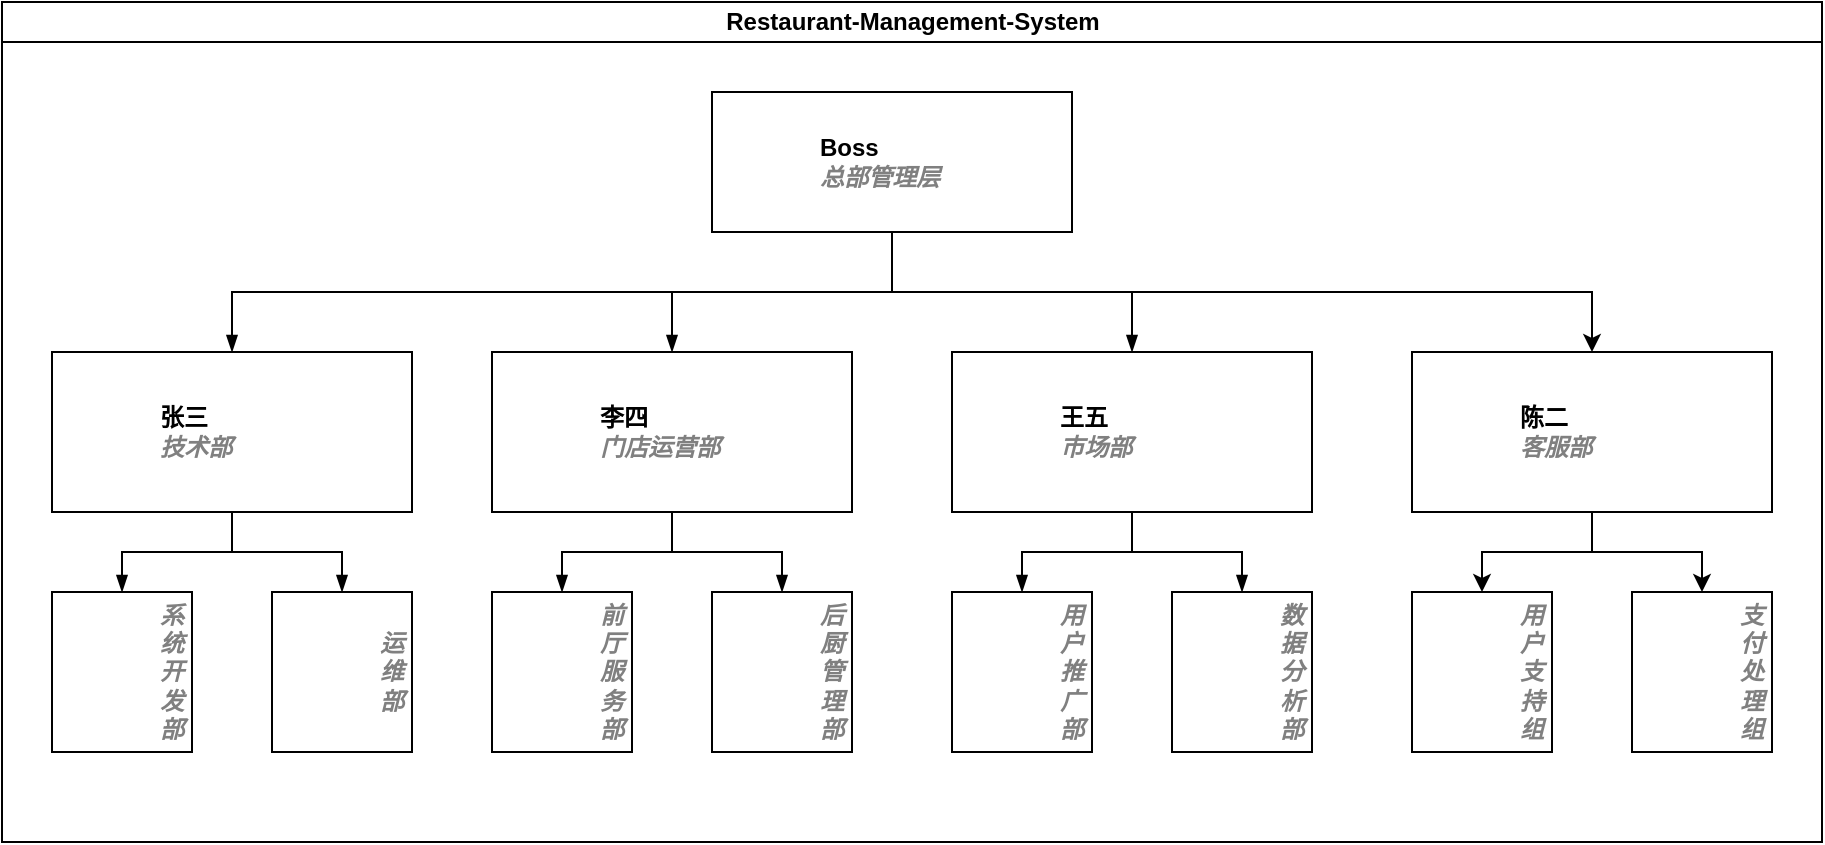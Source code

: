 <mxfile version="22.1.2" type="device">
  <diagram id="prtHgNgQTEPvFCAcTncT" name="Page-1">
    <mxGraphModel dx="1179" dy="859" grid="1" gridSize="10" guides="1" tooltips="1" connect="1" arrows="1" fold="1" page="1" pageScale="1" pageWidth="827" pageHeight="1169" math="0" shadow="0">
      <root>
        <mxCell id="0" />
        <mxCell id="1" parent="0" />
        <mxCell id="dNxyNK7c78bLwvsdeMH5-11" value="Restaurant-Management-System" style="swimlane;html=1;startSize=20;horizontal=1;containerType=tree;glass=0;" parent="1" vertex="1">
          <mxGeometry x="10" y="80" width="910" height="420" as="geometry" />
        </mxCell>
        <mxCell id="DWaTF968mt7kBWjoeDm0-2" style="edgeStyle=orthogonalEdgeStyle;rounded=0;orthogonalLoop=1;jettySize=auto;html=1;exitX=0.5;exitY=1;exitDx=0;exitDy=0;" edge="1" parent="dNxyNK7c78bLwvsdeMH5-11" source="dNxyNK7c78bLwvsdeMH5-12" target="DWaTF968mt7kBWjoeDm0-1">
          <mxGeometry relative="1" as="geometry" />
        </mxCell>
        <UserObject label="Boss&lt;br&gt;&lt;font color=&quot;#808080&quot;&gt;&lt;i&gt;总部管理层&lt;/i&gt;&lt;/font&gt;" name="Tessa Miller" position="CFO" location="Office 1" email="me@example.com" placeholders="1" id="dNxyNK7c78bLwvsdeMH5-12">
          <mxCell style="label;image=https://cdn3.iconfinder.com/data/icons/user-avatars-1/512/users-3-128.png;whiteSpace=wrap;html=1;rounded=0;glass=0;treeMoving=1;treeFolding=1;" parent="dNxyNK7c78bLwvsdeMH5-11" vertex="1">
            <mxGeometry x="355" y="45" width="180" height="70" as="geometry" />
          </mxCell>
        </UserObject>
        <mxCell id="dNxyNK7c78bLwvsdeMH5-13" value="" style="endArrow=blockThin;endFill=1;fontSize=11;edgeStyle=elbowEdgeStyle;elbow=vertical;rounded=0;" parent="dNxyNK7c78bLwvsdeMH5-11" source="dNxyNK7c78bLwvsdeMH5-12" target="dNxyNK7c78bLwvsdeMH5-14" edge="1">
          <mxGeometry relative="1" as="geometry" />
        </mxCell>
        <UserObject label="张三&lt;br&gt;&lt;i style=&quot;color: gray&quot;&gt;技术部&lt;/i&gt;" name="Edward Morrison" position="Brand Manager" location="Office 2" email="me@example.com" placeholders="1" id="dNxyNK7c78bLwvsdeMH5-14">
          <mxCell style="label;image=https://cdn3.iconfinder.com/data/icons/user-avatars-1/512/users-10-3-128.png;whiteSpace=wrap;html=1;rounded=0;glass=0;treeFolding=1;treeMoving=1;" parent="dNxyNK7c78bLwvsdeMH5-11" vertex="1">
            <mxGeometry x="25" y="175" width="180" height="80" as="geometry" />
          </mxCell>
        </UserObject>
        <mxCell id="dNxyNK7c78bLwvsdeMH5-15" value="" style="endArrow=blockThin;endFill=1;fontSize=11;edgeStyle=elbowEdgeStyle;elbow=vertical;rounded=0;" parent="dNxyNK7c78bLwvsdeMH5-11" source="dNxyNK7c78bLwvsdeMH5-12" target="dNxyNK7c78bLwvsdeMH5-16" edge="1">
          <mxGeometry relative="1" as="geometry" />
        </mxCell>
        <UserObject label="李四&lt;br&gt;&lt;font color=&quot;#808080&quot;&gt;&lt;i&gt;门店运营部&lt;/i&gt;&lt;/font&gt;" name="Evan Valet" position="HR Director" location="Office 4" email="me@example.com" placeholders="1" id="dNxyNK7c78bLwvsdeMH5-16">
          <mxCell style="label;image=https://cdn3.iconfinder.com/data/icons/user-avatars-1/512/users-9-2-128.png;whiteSpace=wrap;html=1;rounded=0;glass=0;treeFolding=1;treeMoving=1;" parent="dNxyNK7c78bLwvsdeMH5-11" vertex="1">
            <mxGeometry x="245" y="175" width="180" height="80" as="geometry" />
          </mxCell>
        </UserObject>
        <mxCell id="dNxyNK7c78bLwvsdeMH5-17" value="" style="endArrow=blockThin;endFill=1;fontSize=11;edgeStyle=elbowEdgeStyle;elbow=vertical;rounded=0;" parent="dNxyNK7c78bLwvsdeMH5-11" source="dNxyNK7c78bLwvsdeMH5-12" target="dNxyNK7c78bLwvsdeMH5-18" edge="1">
          <mxGeometry relative="1" as="geometry" />
        </mxCell>
        <UserObject label="王五&lt;br&gt;&lt;font color=&quot;#808080&quot;&gt;&lt;i&gt;市场部&lt;/i&gt;&lt;/font&gt;" name="Alison Donovan" position="System Admin" location="Office 3" email="me@example.com" placeholders="1" id="dNxyNK7c78bLwvsdeMH5-18">
          <mxCell style="label;image=https://cdn3.iconfinder.com/data/icons/user-avatars-1/512/users-2-128.png;whiteSpace=wrap;html=1;rounded=0;glass=0;" parent="dNxyNK7c78bLwvsdeMH5-11" vertex="1">
            <mxGeometry x="475" y="175" width="180" height="80" as="geometry" />
          </mxCell>
        </UserObject>
        <UserObject label="陈二&lt;br&gt;&lt;font color=&quot;#808080&quot;&gt;&lt;i&gt;客服部&lt;/i&gt;&lt;/font&gt;" name="Alison Donovan" position="System Admin" location="Office 3" email="me@example.com" placeholders="1" id="DWaTF968mt7kBWjoeDm0-1">
          <mxCell style="label;image=https://cdn3.iconfinder.com/data/icons/user-avatars-1/512/users-2-128.png;whiteSpace=wrap;html=1;rounded=0;glass=0;" vertex="1" parent="dNxyNK7c78bLwvsdeMH5-11">
            <mxGeometry x="705" y="175" width="180" height="80" as="geometry" />
          </mxCell>
        </UserObject>
        <mxCell id="DWaTF968mt7kBWjoeDm0-12" value="" style="endArrow=blockThin;endFill=1;fontSize=11;elbow=vertical;rounded=0;entryX=0.5;entryY=0;entryDx=0;entryDy=0;edgeStyle=orthogonalEdgeStyle;" edge="1" target="DWaTF968mt7kBWjoeDm0-13" source="dNxyNK7c78bLwvsdeMH5-14" parent="dNxyNK7c78bLwvsdeMH5-11">
          <mxGeometry relative="1" as="geometry">
            <mxPoint x="455" y="195" as="sourcePoint" />
          </mxGeometry>
        </mxCell>
        <UserObject label="&lt;font color=&quot;#808080&quot;&gt;&lt;i&gt;系统开发部&lt;/i&gt;&lt;/font&gt;" name="Edward Morrison" position="Brand Manager" location="Office 2" email="me@example.com" placeholders="1" id="DWaTF968mt7kBWjoeDm0-13">
          <mxCell style="label;image=https://cdn3.iconfinder.com/data/icons/user-avatars-1/512/users-10-3-128.png;whiteSpace=wrap;html=1;rounded=0;glass=0;treeFolding=1;treeMoving=1;" vertex="1" parent="dNxyNK7c78bLwvsdeMH5-11">
            <mxGeometry x="25" y="295" width="70" height="80" as="geometry" />
          </mxCell>
        </UserObject>
        <mxCell id="DWaTF968mt7kBWjoeDm0-15" value="" style="endArrow=blockThin;endFill=1;fontSize=11;elbow=vertical;rounded=0;entryX=0.5;entryY=0;entryDx=0;entryDy=0;exitX=0.5;exitY=1;exitDx=0;exitDy=0;edgeStyle=orthogonalEdgeStyle;" edge="1" target="DWaTF968mt7kBWjoeDm0-16" source="dNxyNK7c78bLwvsdeMH5-14" parent="dNxyNK7c78bLwvsdeMH5-11">
          <mxGeometry relative="1" as="geometry">
            <mxPoint x="455" y="195" as="sourcePoint" />
          </mxGeometry>
        </mxCell>
        <UserObject label="&lt;i style=&quot;color: gray&quot;&gt;运维部&lt;/i&gt;" name="Edward Morrison" position="Brand Manager" location="Office 2" email="me@example.com" placeholders="1" id="DWaTF968mt7kBWjoeDm0-16">
          <mxCell style="label;image=https://cdn3.iconfinder.com/data/icons/user-avatars-1/512/users-10-3-128.png;whiteSpace=wrap;html=1;rounded=0;glass=0;treeFolding=1;treeMoving=1;" vertex="1" parent="dNxyNK7c78bLwvsdeMH5-11">
            <mxGeometry x="135" y="295" width="70" height="80" as="geometry" />
          </mxCell>
        </UserObject>
        <mxCell id="DWaTF968mt7kBWjoeDm0-19" value="" style="endArrow=blockThin;endFill=1;fontSize=11;elbow=vertical;rounded=0;edgeStyle=orthogonalEdgeStyle;" edge="1" target="DWaTF968mt7kBWjoeDm0-20" source="dNxyNK7c78bLwvsdeMH5-16" parent="dNxyNK7c78bLwvsdeMH5-11">
          <mxGeometry relative="1" as="geometry">
            <mxPoint x="455" y="195" as="sourcePoint" />
          </mxGeometry>
        </mxCell>
        <UserObject label="&lt;font color=&quot;#808080&quot;&gt;&lt;i&gt;前厅服务部&lt;/i&gt;&lt;/font&gt;" name="Evan Valet" position="HR Director" location="Office 4" email="me@example.com" placeholders="1" id="DWaTF968mt7kBWjoeDm0-20">
          <mxCell style="label;image=https://cdn3.iconfinder.com/data/icons/user-avatars-1/512/users-9-2-128.png;whiteSpace=wrap;html=1;rounded=0;glass=0;treeFolding=1;treeMoving=1;" vertex="1" parent="dNxyNK7c78bLwvsdeMH5-11">
            <mxGeometry x="245" y="295" width="70" height="80" as="geometry" />
          </mxCell>
        </UserObject>
        <mxCell id="DWaTF968mt7kBWjoeDm0-21" value="" style="endArrow=blockThin;endFill=1;fontSize=11;edgeStyle=elbowEdgeStyle;elbow=vertical;rounded=0;exitX=0.5;exitY=1;exitDx=0;exitDy=0;" edge="1" target="DWaTF968mt7kBWjoeDm0-22" source="dNxyNK7c78bLwvsdeMH5-16" parent="dNxyNK7c78bLwvsdeMH5-11">
          <mxGeometry relative="1" as="geometry">
            <mxPoint x="365" y="265" as="sourcePoint" />
          </mxGeometry>
        </mxCell>
        <UserObject label="&lt;font color=&quot;#808080&quot;&gt;&lt;i&gt;后厨管理部&lt;/i&gt;&lt;/font&gt;" name="Evan Valet" position="HR Director" location="Office 4" email="me@example.com" placeholders="1" id="DWaTF968mt7kBWjoeDm0-22">
          <mxCell style="label;image=https://cdn3.iconfinder.com/data/icons/user-avatars-1/512/users-9-2-128.png;whiteSpace=wrap;html=1;rounded=0;glass=0;treeFolding=1;treeMoving=1;" vertex="1" parent="dNxyNK7c78bLwvsdeMH5-11">
            <mxGeometry x="355" y="295" width="70" height="80" as="geometry" />
          </mxCell>
        </UserObject>
        <mxCell id="DWaTF968mt7kBWjoeDm0-23" value="" style="endArrow=blockThin;endFill=1;fontSize=11;edgeStyle=elbowEdgeStyle;elbow=vertical;rounded=0;" edge="1" target="DWaTF968mt7kBWjoeDm0-24" source="dNxyNK7c78bLwvsdeMH5-18" parent="dNxyNK7c78bLwvsdeMH5-11">
          <mxGeometry relative="1" as="geometry">
            <mxPoint x="455" y="195" as="sourcePoint" />
          </mxGeometry>
        </mxCell>
        <UserObject label="&lt;font color=&quot;#808080&quot;&gt;&lt;i&gt;用户推广部&lt;/i&gt;&lt;/font&gt;" name="Alison Donovan" position="System Admin" location="Office 3" email="me@example.com" placeholders="1" id="DWaTF968mt7kBWjoeDm0-24">
          <mxCell style="label;image=https://cdn3.iconfinder.com/data/icons/user-avatars-1/512/users-2-128.png;whiteSpace=wrap;html=1;rounded=0;glass=0;" vertex="1" parent="dNxyNK7c78bLwvsdeMH5-11">
            <mxGeometry x="475" y="295" width="70" height="80" as="geometry" />
          </mxCell>
        </UserObject>
        <mxCell id="DWaTF968mt7kBWjoeDm0-25" value="" style="endArrow=blockThin;endFill=1;fontSize=11;edgeStyle=elbowEdgeStyle;elbow=vertical;rounded=0;" edge="1" target="DWaTF968mt7kBWjoeDm0-26" source="dNxyNK7c78bLwvsdeMH5-18" parent="dNxyNK7c78bLwvsdeMH5-11">
          <mxGeometry relative="1" as="geometry">
            <mxPoint x="455" y="195" as="sourcePoint" />
          </mxGeometry>
        </mxCell>
        <UserObject label="&lt;font color=&quot;#808080&quot;&gt;&lt;i&gt;数据分析部&lt;/i&gt;&lt;/font&gt;" name="Alison Donovan" position="System Admin" location="Office 3" email="me@example.com" placeholders="1" id="DWaTF968mt7kBWjoeDm0-26">
          <mxCell style="label;image=https://cdn3.iconfinder.com/data/icons/user-avatars-1/512/users-2-128.png;whiteSpace=wrap;html=1;rounded=0;glass=0;" vertex="1" parent="dNxyNK7c78bLwvsdeMH5-11">
            <mxGeometry x="585" y="295" width="70" height="80" as="geometry" />
          </mxCell>
        </UserObject>
        <mxCell id="DWaTF968mt7kBWjoeDm0-27" style="edgeStyle=orthogonalEdgeStyle;rounded=0;orthogonalLoop=1;jettySize=auto;html=1;exitX=0.5;exitY=1;exitDx=0;exitDy=0;" edge="1" target="DWaTF968mt7kBWjoeDm0-28" source="DWaTF968mt7kBWjoeDm0-1" parent="dNxyNK7c78bLwvsdeMH5-11">
          <mxGeometry relative="1" as="geometry">
            <mxPoint x="455" y="195" as="sourcePoint" />
          </mxGeometry>
        </mxCell>
        <UserObject label="&lt;font color=&quot;#808080&quot;&gt;&lt;i&gt;用户支持组&lt;/i&gt;&lt;/font&gt;" name="Alison Donovan" position="System Admin" location="Office 3" email="me@example.com" placeholders="1" id="DWaTF968mt7kBWjoeDm0-28">
          <mxCell style="label;image=https://cdn3.iconfinder.com/data/icons/user-avatars-1/512/users-2-128.png;whiteSpace=wrap;html=1;rounded=0;glass=0;" vertex="1" parent="dNxyNK7c78bLwvsdeMH5-11">
            <mxGeometry x="705" y="295" width="70" height="80" as="geometry" />
          </mxCell>
        </UserObject>
        <mxCell id="DWaTF968mt7kBWjoeDm0-29" style="edgeStyle=orthogonalEdgeStyle;rounded=0;orthogonalLoop=1;jettySize=auto;html=1;exitX=0.5;exitY=1;exitDx=0;exitDy=0;" edge="1" target="DWaTF968mt7kBWjoeDm0-30" source="DWaTF968mt7kBWjoeDm0-1" parent="dNxyNK7c78bLwvsdeMH5-11">
          <mxGeometry relative="1" as="geometry">
            <mxPoint x="455" y="195" as="sourcePoint" />
          </mxGeometry>
        </mxCell>
        <UserObject label="&lt;font color=&quot;#808080&quot;&gt;&lt;i&gt;支付处理组&lt;/i&gt;&lt;/font&gt;" name="Alison Donovan" position="System Admin" location="Office 3" email="me@example.com" placeholders="1" id="DWaTF968mt7kBWjoeDm0-30">
          <mxCell style="label;image=https://cdn3.iconfinder.com/data/icons/user-avatars-1/512/users-2-128.png;whiteSpace=wrap;html=1;rounded=0;glass=0;" vertex="1" parent="dNxyNK7c78bLwvsdeMH5-11">
            <mxGeometry x="815" y="295" width="70" height="80" as="geometry" />
          </mxCell>
        </UserObject>
      </root>
    </mxGraphModel>
  </diagram>
</mxfile>
